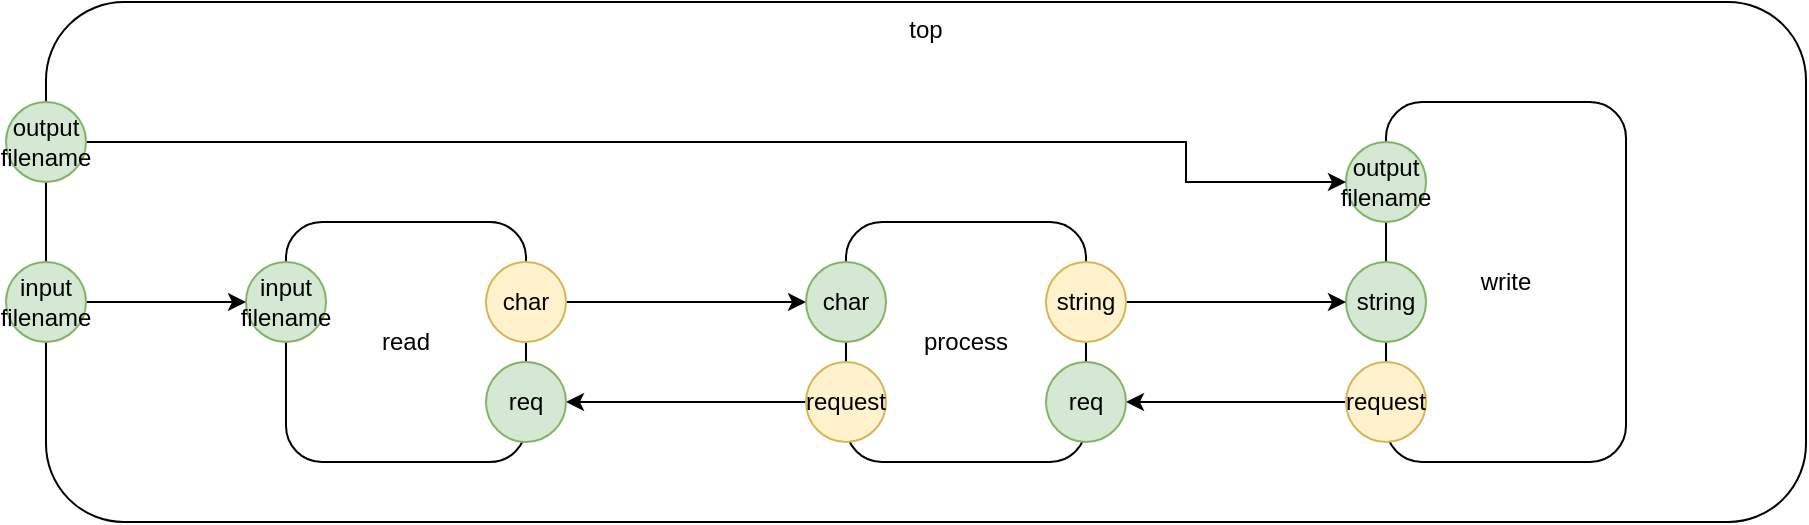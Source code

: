 <mxfile version="14.6.13" type="device"><diagram id="GYXQXG8ClVsWOdPNRcLk" name="Page-1"><mxGraphModel dx="1106" dy="806" grid="1" gridSize="10" guides="1" tooltips="1" connect="1" arrows="1" fold="1" page="1" pageScale="1" pageWidth="1100" pageHeight="850" math="0" shadow="0"><root><mxCell id="0"/><mxCell id="1" parent="0"/><mxCell id="LWPhjr7DYTPskbLwUoHT-13" value="top" style="rounded=1;whiteSpace=wrap;html=1;horizontal=1;verticalAlign=top;" parent="1" vertex="1"><mxGeometry x="80" y="50" width="880" height="260" as="geometry"/></mxCell><mxCell id="jeh1f9kfyxiVLa2RoIAS-1" value="write" style="rounded=1;whiteSpace=wrap;html=1;" vertex="1" parent="1"><mxGeometry x="750" y="100" width="120" height="180" as="geometry"/></mxCell><mxCell id="LWPhjr7DYTPskbLwUoHT-4" value="process" style="rounded=1;whiteSpace=wrap;html=1;" parent="1" vertex="1"><mxGeometry x="480" y="160" width="120" height="120" as="geometry"/></mxCell><mxCell id="LWPhjr7DYTPskbLwUoHT-1" value="read" style="rounded=1;whiteSpace=wrap;html=1;" parent="1" vertex="1"><mxGeometry x="200" y="160" width="120" height="120" as="geometry"/></mxCell><mxCell id="LWPhjr7DYTPskbLwUoHT-2" value="output filename" style="ellipse;whiteSpace=wrap;html=1;aspect=fixed;fillColor=#d5e8d4;strokeColor=#82b366;" parent="1" vertex="1"><mxGeometry x="730" y="120" width="40" height="40" as="geometry"/></mxCell><mxCell id="LWPhjr7DYTPskbLwUoHT-7" style="edgeStyle=orthogonalEdgeStyle;rounded=0;orthogonalLoop=1;jettySize=auto;html=1;exitX=1;exitY=0.5;exitDx=0;exitDy=0;" parent="1" source="LWPhjr7DYTPskbLwUoHT-3" target="LWPhjr7DYTPskbLwUoHT-5" edge="1"><mxGeometry relative="1" as="geometry"/></mxCell><mxCell id="LWPhjr7DYTPskbLwUoHT-3" value="char" style="ellipse;whiteSpace=wrap;html=1;aspect=fixed;fillColor=#fff2cc;strokeColor=#d6b656;" parent="1" vertex="1"><mxGeometry x="300" y="180" width="40" height="40" as="geometry"/></mxCell><mxCell id="LWPhjr7DYTPskbLwUoHT-5" value="char" style="ellipse;whiteSpace=wrap;html=1;aspect=fixed;fillColor=#d5e8d4;strokeColor=#82b366;" parent="1" vertex="1"><mxGeometry x="460" y="180" width="40" height="40" as="geometry"/></mxCell><mxCell id="LWPhjr7DYTPskbLwUoHT-8" value="input filename" style="ellipse;whiteSpace=wrap;html=1;aspect=fixed;fillColor=#d5e8d4;strokeColor=#82b366;" parent="1" vertex="1"><mxGeometry x="180" y="180" width="40" height="40" as="geometry"/></mxCell><mxCell id="LWPhjr7DYTPskbLwUoHT-12" style="edgeStyle=orthogonalEdgeStyle;rounded=0;orthogonalLoop=1;jettySize=auto;html=1;exitX=1;exitY=0.5;exitDx=0;exitDy=0;entryX=0;entryY=0.5;entryDx=0;entryDy=0;" parent="1" source="LWPhjr7DYTPskbLwUoHT-9" target="LWPhjr7DYTPskbLwUoHT-8" edge="1"><mxGeometry relative="1" as="geometry"/></mxCell><mxCell id="LWPhjr7DYTPskbLwUoHT-9" value="input filename" style="ellipse;whiteSpace=wrap;html=1;aspect=fixed;fillColor=#d5e8d4;strokeColor=#82b366;" parent="1" vertex="1"><mxGeometry x="60" y="180" width="40" height="40" as="geometry"/></mxCell><mxCell id="LWPhjr7DYTPskbLwUoHT-11" style="edgeStyle=orthogonalEdgeStyle;rounded=0;orthogonalLoop=1;jettySize=auto;html=1;exitX=1;exitY=0.5;exitDx=0;exitDy=0;entryX=0;entryY=0.5;entryDx=0;entryDy=0;" parent="1" source="LWPhjr7DYTPskbLwUoHT-10" target="LWPhjr7DYTPskbLwUoHT-2" edge="1"><mxGeometry relative="1" as="geometry"><Array as="points"><mxPoint x="650" y="120"/><mxPoint x="650" y="140"/></Array></mxGeometry></mxCell><mxCell id="LWPhjr7DYTPskbLwUoHT-10" value="output filename" style="ellipse;whiteSpace=wrap;html=1;aspect=fixed;fillColor=#d5e8d4;strokeColor=#82b366;" parent="1" vertex="1"><mxGeometry x="60" y="100" width="40" height="40" as="geometry"/></mxCell><mxCell id="LWPhjr7DYTPskbLwUoHT-17" style="edgeStyle=orthogonalEdgeStyle;rounded=0;orthogonalLoop=1;jettySize=auto;html=1;exitX=0;exitY=0.5;exitDx=0;exitDy=0;entryX=1;entryY=0.5;entryDx=0;entryDy=0;" parent="1" source="LWPhjr7DYTPskbLwUoHT-15" target="LWPhjr7DYTPskbLwUoHT-16" edge="1"><mxGeometry relative="1" as="geometry"/></mxCell><mxCell id="LWPhjr7DYTPskbLwUoHT-15" value="request" style="ellipse;whiteSpace=wrap;html=1;aspect=fixed;fillColor=#fff2cc;strokeColor=#d6b656;" parent="1" vertex="1"><mxGeometry x="460" y="230" width="40" height="40" as="geometry"/></mxCell><mxCell id="LWPhjr7DYTPskbLwUoHT-16" value="req" style="ellipse;whiteSpace=wrap;html=1;aspect=fixed;fillColor=#d5e8d4;strokeColor=#82b366;" parent="1" vertex="1"><mxGeometry x="300" y="230" width="40" height="40" as="geometry"/></mxCell><mxCell id="jeh1f9kfyxiVLa2RoIAS-3" value="string" style="ellipse;whiteSpace=wrap;html=1;aspect=fixed;fillColor=#d5e8d4;strokeColor=#82b366;" vertex="1" parent="1"><mxGeometry x="730" y="180" width="40" height="40" as="geometry"/></mxCell><mxCell id="jeh1f9kfyxiVLa2RoIAS-7" style="edgeStyle=orthogonalEdgeStyle;rounded=0;orthogonalLoop=1;jettySize=auto;html=1;exitX=0;exitY=0.5;exitDx=0;exitDy=0;entryX=1;entryY=0.5;entryDx=0;entryDy=0;" edge="1" parent="1" source="jeh1f9kfyxiVLa2RoIAS-4" target="jeh1f9kfyxiVLa2RoIAS-6"><mxGeometry relative="1" as="geometry"/></mxCell><mxCell id="jeh1f9kfyxiVLa2RoIAS-4" value="request" style="ellipse;whiteSpace=wrap;html=1;aspect=fixed;fillColor=#fff2cc;strokeColor=#d6b656;" vertex="1" parent="1"><mxGeometry x="730" y="230" width="40" height="40" as="geometry"/></mxCell><mxCell id="jeh1f9kfyxiVLa2RoIAS-8" style="edgeStyle=orthogonalEdgeStyle;rounded=0;orthogonalLoop=1;jettySize=auto;html=1;exitX=1;exitY=0.5;exitDx=0;exitDy=0;entryX=0;entryY=0.5;entryDx=0;entryDy=0;" edge="1" parent="1" source="jeh1f9kfyxiVLa2RoIAS-5" target="jeh1f9kfyxiVLa2RoIAS-3"><mxGeometry relative="1" as="geometry"/></mxCell><mxCell id="jeh1f9kfyxiVLa2RoIAS-5" value="string" style="ellipse;whiteSpace=wrap;html=1;aspect=fixed;fillColor=#fff2cc;strokeColor=#d6b656;" vertex="1" parent="1"><mxGeometry x="580" y="180" width="40" height="40" as="geometry"/></mxCell><mxCell id="jeh1f9kfyxiVLa2RoIAS-6" value="req" style="ellipse;whiteSpace=wrap;html=1;aspect=fixed;fillColor=#d5e8d4;strokeColor=#82b366;" vertex="1" parent="1"><mxGeometry x="580" y="230" width="40" height="40" as="geometry"/></mxCell></root></mxGraphModel></diagram></mxfile>
